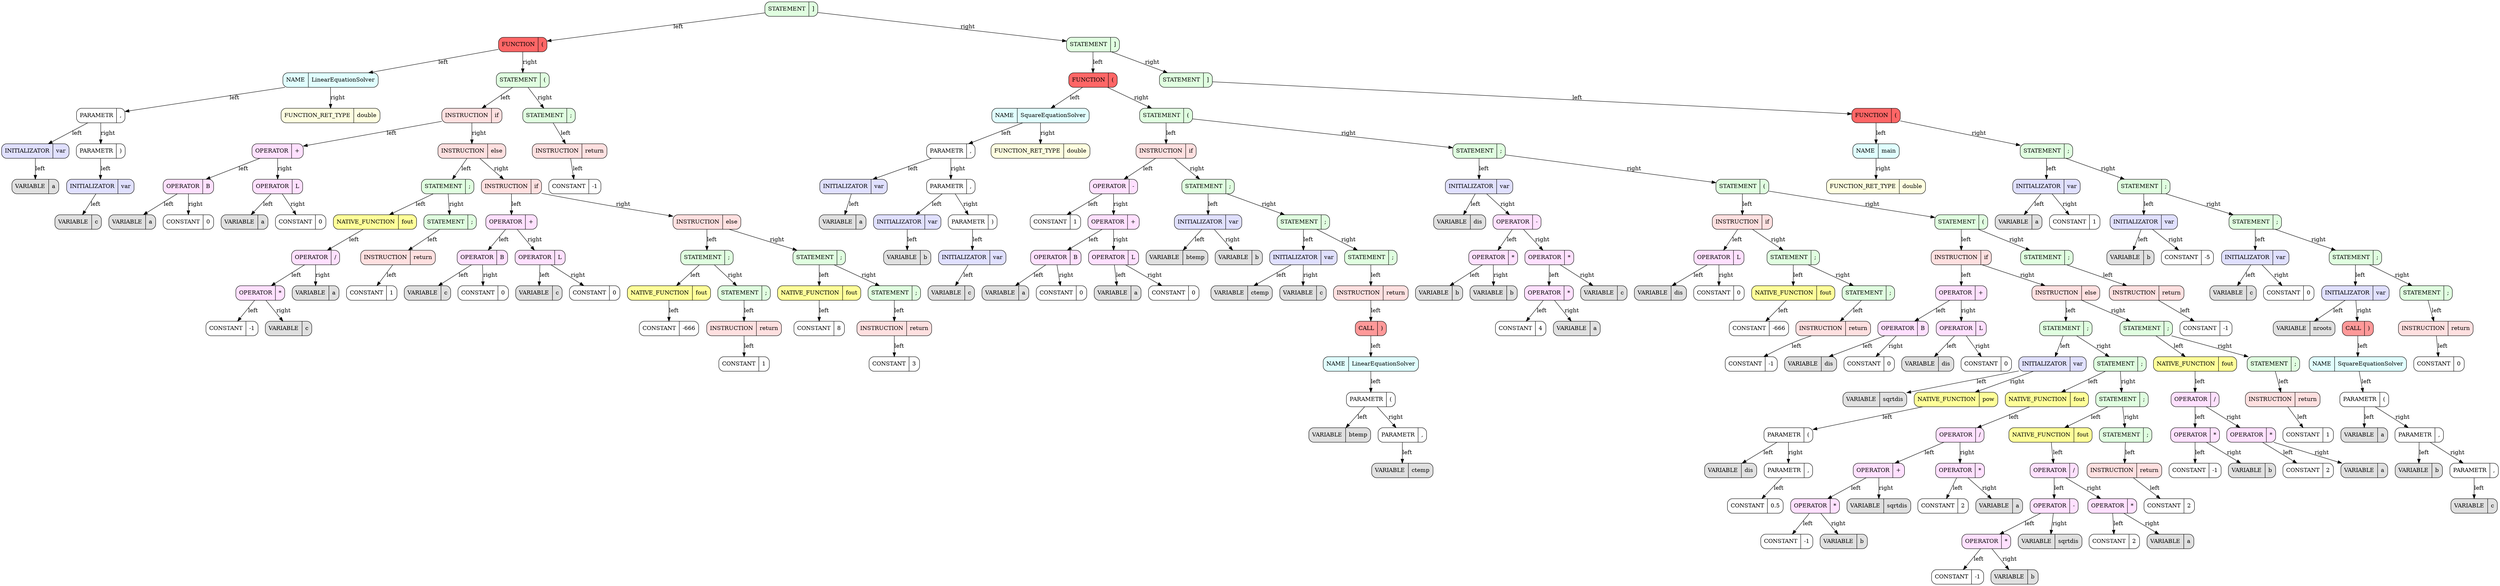 ########################################################### SetDot
digraph 
{
rankdir = TB # RANKDIR
		node_0x628000001558 [style = filled, fillcolor = "#E0FFE0", shape = Mrecord label =  "STATEMENT | {]}"]
		node_0x6280000006e8 [style = filled, fillcolor = "#FF6666", shape = Mrecord label =  "FUNCTION | {(}"]
		node_0x6280000006b0 [style = filled, fillcolor = "#E0FFFF", shape = Mrecord label =  "NAME | {LinearEquationSolver}"]
		node_0x628000000790 [style = filled, fillcolor = "#FFFFFF", shape = Mrecord label =  "PARAMETR | {,}"]
		node_0x628000000720 [style = filled, fillcolor = "#E0E0FF", shape = Mrecord label =  "INITIALIZATOR | {var}"]
		node_0x628000000758 [style = filled, fillcolor = "#E0E0E0", shape = Mrecord label =  "VARIABLE | {a}"]
		node_0x628000000720 -> node_0x628000000758 [label = "left"]
		node_0x628000000790 -> node_0x628000000720 [label = "left"]
		node_0x628000000838 [style = filled, fillcolor = "#FFFFFF", shape = Mrecord label =  "PARAMETR | {)}"]
		node_0x6280000007c8 [style = filled, fillcolor = "#E0E0FF", shape = Mrecord label =  "INITIALIZATOR | {var}"]
		node_0x628000000800 [style = filled, fillcolor = "#E0E0E0", shape = Mrecord label =  "VARIABLE | {c}"]
		node_0x6280000007c8 -> node_0x628000000800 [label = "left"]
		node_0x628000000838 -> node_0x6280000007c8 [label = "left"]
		node_0x628000000790 -> node_0x628000000838 [label = "right"]
		node_0x6280000006b0 -> node_0x628000000790 [label = "left"]
		node_0x628000000678 [style = filled, fillcolor = "#FFFFE0", shape = Mrecord label =  "FUNCTION_RET_TYPE | {double}"]
		node_0x6280000006b0 -> node_0x628000000678 [label = "right"]
		node_0x6280000006e8 -> node_0x6280000006b0 [label = "left"]
		node_0x6280000008e0 [style = filled, fillcolor = "#E0FFE0", shape = Mrecord label =  "STATEMENT | {(}"]
		node_0x6280000008a8 [style = filled, fillcolor = "#FFE0E0", shape = Mrecord label =  "INSTRUCTION | {if}"]
		node_0x6280000009c0 [style = filled, fillcolor = "#FFE0FF", shape = Mrecord label =  "OPERATOR | {+}"]
		node_0x628000000950 [style = filled, fillcolor = "#FFE0FF", shape = Mrecord label =  "OPERATOR | {B}"]
		node_0x628000000918 [style = filled, fillcolor = "#E0E0E0", shape = Mrecord label =  "VARIABLE | {a}"]
		node_0x628000000950 -> node_0x628000000918 [label = "left"]
		node_0x628000000988 [style = filled, fillcolor = "#FFFFFF", shape = Mrecord label =  "CONSTANT | {0}"]
		node_0x628000000950 -> node_0x628000000988 [label = "right"]
		node_0x6280000009c0 -> node_0x628000000950 [label = "left"]
		node_0x628000000a30 [style = filled, fillcolor = "#FFE0FF", shape = Mrecord label =  "OPERATOR | {L}"]
		node_0x6280000009f8 [style = filled, fillcolor = "#E0E0E0", shape = Mrecord label =  "VARIABLE | {a}"]
		node_0x628000000a30 -> node_0x6280000009f8 [label = "left"]
		node_0x628000000a68 [style = filled, fillcolor = "#FFFFFF", shape = Mrecord label =  "CONSTANT | {0}"]
		node_0x628000000a30 -> node_0x628000000a68 [label = "right"]
		node_0x6280000009c0 -> node_0x628000000a30 [label = "right"]
		node_0x6280000008a8 -> node_0x6280000009c0 [label = "left"]
		node_0x628000000e20 [style = filled, fillcolor = "#FFE0E0", shape = Mrecord label =  "INSTRUCTION | {else}"]
		node_0x628000000d08 [style = filled, fillcolor = "#E0FFE0", shape = Mrecord label =  "STATEMENT | {;}"]
		node_0x628000000b10 [style = filled, fillcolor = "#FFFF99", shape = Mrecord label =  "NATIVE_FUNCTION | {fout}"]
		node_0x628000000c98 [style = filled, fillcolor = "#FFE0FF", shape = Mrecord label =  "OPERATOR | {/}"]
		node_0x628000000bf0 [style = filled, fillcolor = "#FFE0FF", shape = Mrecord label =  "OPERATOR | {*}"]
		node_0x628000000bb8 [style = filled, fillcolor = "#FFFFFF", shape = Mrecord label =  "CONSTANT | {-1}"]
		node_0x628000000bf0 -> node_0x628000000bb8 [label = "left"]
		node_0x628000000c28 [style = filled, fillcolor = "#E0E0E0", shape = Mrecord label =  "VARIABLE | {c}"]
		node_0x628000000bf0 -> node_0x628000000c28 [label = "right"]
		node_0x628000000c98 -> node_0x628000000bf0 [label = "left"]
		node_0x628000000cd0 [style = filled, fillcolor = "#E0E0E0", shape = Mrecord label =  "VARIABLE | {a}"]
		node_0x628000000c98 -> node_0x628000000cd0 [label = "right"]
		node_0x628000000b10 -> node_0x628000000c98 [label = "left"]
		node_0x628000000d08 -> node_0x628000000b10 [label = "left"]
		node_0x628000000db0 [style = filled, fillcolor = "#E0FFE0", shape = Mrecord label =  "STATEMENT | {;}"]
		node_0x628000000d40 [style = filled, fillcolor = "#FFE0E0", shape = Mrecord label =  "INSTRUCTION | {return}"]
		node_0x628000000d78 [style = filled, fillcolor = "#FFFFFF", shape = Mrecord label =  "CONSTANT | {1}"]
		node_0x628000000d40 -> node_0x628000000d78 [label = "left"]
		node_0x628000000db0 -> node_0x628000000d40 [label = "left"]
		node_0x628000000d08 -> node_0x628000000db0 [label = "right"]
		node_0x628000000e20 -> node_0x628000000d08 [label = "left"]
		node_0x628000000e58 [style = filled, fillcolor = "#FFE0E0", shape = Mrecord label =  "INSTRUCTION | {if}"]
		node_0x628000000f70 [style = filled, fillcolor = "#FFE0FF", shape = Mrecord label =  "OPERATOR | {+}"]
		node_0x628000000f00 [style = filled, fillcolor = "#FFE0FF", shape = Mrecord label =  "OPERATOR | {B}"]
		node_0x628000000ec8 [style = filled, fillcolor = "#E0E0E0", shape = Mrecord label =  "VARIABLE | {c}"]
		node_0x628000000f00 -> node_0x628000000ec8 [label = "left"]
		node_0x628000000f38 [style = filled, fillcolor = "#FFFFFF", shape = Mrecord label =  "CONSTANT | {0}"]
		node_0x628000000f00 -> node_0x628000000f38 [label = "right"]
		node_0x628000000f70 -> node_0x628000000f00 [label = "left"]
		node_0x628000000fe0 [style = filled, fillcolor = "#FFE0FF", shape = Mrecord label =  "OPERATOR | {L}"]
		node_0x628000000fa8 [style = filled, fillcolor = "#E0E0E0", shape = Mrecord label =  "VARIABLE | {c}"]
		node_0x628000000fe0 -> node_0x628000000fa8 [label = "left"]
		node_0x628000001018 [style = filled, fillcolor = "#FFFFFF", shape = Mrecord label =  "CONSTANT | {0}"]
		node_0x628000000fe0 -> node_0x628000001018 [label = "right"]
		node_0x628000000f70 -> node_0x628000000fe0 [label = "right"]
		node_0x628000000e58 -> node_0x628000000f70 [label = "left"]
		node_0x628000001280 [style = filled, fillcolor = "#FFE0E0", shape = Mrecord label =  "INSTRUCTION | {else}"]
		node_0x628000001168 [style = filled, fillcolor = "#E0FFE0", shape = Mrecord label =  "STATEMENT | {;}"]
		node_0x6280000010c0 [style = filled, fillcolor = "#FFFF99", shape = Mrecord label =  "NATIVE_FUNCTION | {fout}"]
		node_0x628000001130 [style = filled, fillcolor = "#FFFFFF", shape = Mrecord label =  "CONSTANT | {-666}"]
		node_0x6280000010c0 -> node_0x628000001130 [label = "left"]
		node_0x628000001168 -> node_0x6280000010c0 [label = "left"]
		node_0x628000001210 [style = filled, fillcolor = "#E0FFE0", shape = Mrecord label =  "STATEMENT | {;}"]
		node_0x6280000011a0 [style = filled, fillcolor = "#FFE0E0", shape = Mrecord label =  "INSTRUCTION | {return}"]
		node_0x6280000011d8 [style = filled, fillcolor = "#FFFFFF", shape = Mrecord label =  "CONSTANT | {1}"]
		node_0x6280000011a0 -> node_0x6280000011d8 [label = "left"]
		node_0x628000001210 -> node_0x6280000011a0 [label = "left"]
		node_0x628000001168 -> node_0x628000001210 [label = "right"]
		node_0x628000001280 -> node_0x628000001168 [label = "left"]
		node_0x628000001398 [style = filled, fillcolor = "#E0FFE0", shape = Mrecord label =  "STATEMENT | {;}"]
		node_0x6280000012f0 [style = filled, fillcolor = "#FFFF99", shape = Mrecord label =  "NATIVE_FUNCTION | {fout}"]
		node_0x628000001360 [style = filled, fillcolor = "#FFFFFF", shape = Mrecord label =  "CONSTANT | {8}"]
		node_0x6280000012f0 -> node_0x628000001360 [label = "left"]
		node_0x628000001398 -> node_0x6280000012f0 [label = "left"]
		node_0x628000001440 [style = filled, fillcolor = "#E0FFE0", shape = Mrecord label =  "STATEMENT | {;}"]
		node_0x6280000013d0 [style = filled, fillcolor = "#FFE0E0", shape = Mrecord label =  "INSTRUCTION | {return}"]
		node_0x628000001408 [style = filled, fillcolor = "#FFFFFF", shape = Mrecord label =  "CONSTANT | {3}"]
		node_0x6280000013d0 -> node_0x628000001408 [label = "left"]
		node_0x628000001440 -> node_0x6280000013d0 [label = "left"]
		node_0x628000001398 -> node_0x628000001440 [label = "right"]
		node_0x628000001280 -> node_0x628000001398 [label = "right"]
		node_0x628000000e58 -> node_0x628000001280 [label = "right"]
		node_0x628000000e20 -> node_0x628000000e58 [label = "right"]
		node_0x6280000008a8 -> node_0x628000000e20 [label = "right"]
		node_0x6280000008e0 -> node_0x6280000008a8 [label = "left"]
		node_0x628000001520 [style = filled, fillcolor = "#E0FFE0", shape = Mrecord label =  "STATEMENT | {;}"]
		node_0x6280000014b0 [style = filled, fillcolor = "#FFE0E0", shape = Mrecord label =  "INSTRUCTION | {return}"]
		node_0x6280000014e8 [style = filled, fillcolor = "#FFFFFF", shape = Mrecord label =  "CONSTANT | {-1}"]
		node_0x6280000014b0 -> node_0x6280000014e8 [label = "left"]
		node_0x628000001520 -> node_0x6280000014b0 [label = "left"]
		node_0x6280000008e0 -> node_0x628000001520 [label = "right"]
		node_0x6280000006e8 -> node_0x6280000008e0 [label = "right"]
		node_0x628000001558 -> node_0x6280000006e8 [label = "left"]
		node_0x628000003778 [style = filled, fillcolor = "#E0FFE0", shape = Mrecord label =  "STATEMENT | {]}"]
		node_0x628000001600 [style = filled, fillcolor = "#FF6666", shape = Mrecord label =  "FUNCTION | {(}"]
		node_0x6280000015c8 [style = filled, fillcolor = "#E0FFFF", shape = Mrecord label =  "NAME | {SquareEquationSolver}"]
		node_0x6280000016a8 [style = filled, fillcolor = "#FFFFFF", shape = Mrecord label =  "PARAMETR | {,}"]
		node_0x628000001638 [style = filled, fillcolor = "#E0E0FF", shape = Mrecord label =  "INITIALIZATOR | {var}"]
		node_0x628000001670 [style = filled, fillcolor = "#E0E0E0", shape = Mrecord label =  "VARIABLE | {a}"]
		node_0x628000001638 -> node_0x628000001670 [label = "left"]
		node_0x6280000016a8 -> node_0x628000001638 [label = "left"]
		node_0x628000001750 [style = filled, fillcolor = "#FFFFFF", shape = Mrecord label =  "PARAMETR | {,}"]
		node_0x6280000016e0 [style = filled, fillcolor = "#E0E0FF", shape = Mrecord label =  "INITIALIZATOR | {var}"]
		node_0x628000001718 [style = filled, fillcolor = "#E0E0E0", shape = Mrecord label =  "VARIABLE | {b}"]
		node_0x6280000016e0 -> node_0x628000001718 [label = "left"]
		node_0x628000001750 -> node_0x6280000016e0 [label = "left"]
		node_0x6280000017f8 [style = filled, fillcolor = "#FFFFFF", shape = Mrecord label =  "PARAMETR | {)}"]
		node_0x628000001788 [style = filled, fillcolor = "#E0E0FF", shape = Mrecord label =  "INITIALIZATOR | {var}"]
		node_0x6280000017c0 [style = filled, fillcolor = "#E0E0E0", shape = Mrecord label =  "VARIABLE | {c}"]
		node_0x628000001788 -> node_0x6280000017c0 [label = "left"]
		node_0x6280000017f8 -> node_0x628000001788 [label = "left"]
		node_0x628000001750 -> node_0x6280000017f8 [label = "right"]
		node_0x6280000016a8 -> node_0x628000001750 [label = "right"]
		node_0x6280000015c8 -> node_0x6280000016a8 [label = "left"]
		node_0x628000001590 [style = filled, fillcolor = "#FFFFE0", shape = Mrecord label =  "FUNCTION_RET_TYPE | {double}"]
		node_0x6280000015c8 -> node_0x628000001590 [label = "right"]
		node_0x628000001600 -> node_0x6280000015c8 [label = "left"]
		node_0x6280000018a0 [style = filled, fillcolor = "#E0FFE0", shape = Mrecord label =  "STATEMENT | {(}"]
		node_0x628000001868 [style = filled, fillcolor = "#FFE0E0", shape = Mrecord label =  "INSTRUCTION | {if}"]
		node_0x628000001910 [style = filled, fillcolor = "#FFE0FF", shape = Mrecord label =  "OPERATOR | {-}"]
		node_0x6280000018d8 [style = filled, fillcolor = "#FFFFFF", shape = Mrecord label =  "CONSTANT | {1}"]
		node_0x628000001910 -> node_0x6280000018d8 [label = "left"]
		node_0x628000001a28 [style = filled, fillcolor = "#FFE0FF", shape = Mrecord label =  "OPERATOR | {+}"]
		node_0x6280000019b8 [style = filled, fillcolor = "#FFE0FF", shape = Mrecord label =  "OPERATOR | {B}"]
		node_0x628000001980 [style = filled, fillcolor = "#E0E0E0", shape = Mrecord label =  "VARIABLE | {a}"]
		node_0x6280000019b8 -> node_0x628000001980 [label = "left"]
		node_0x6280000019f0 [style = filled, fillcolor = "#FFFFFF", shape = Mrecord label =  "CONSTANT | {0}"]
		node_0x6280000019b8 -> node_0x6280000019f0 [label = "right"]
		node_0x628000001a28 -> node_0x6280000019b8 [label = "left"]
		node_0x628000001a98 [style = filled, fillcolor = "#FFE0FF", shape = Mrecord label =  "OPERATOR | {L}"]
		node_0x628000001a60 [style = filled, fillcolor = "#E0E0E0", shape = Mrecord label =  "VARIABLE | {a}"]
		node_0x628000001a98 -> node_0x628000001a60 [label = "left"]
		node_0x628000001ad0 [style = filled, fillcolor = "#FFFFFF", shape = Mrecord label =  "CONSTANT | {0}"]
		node_0x628000001a98 -> node_0x628000001ad0 [label = "right"]
		node_0x628000001a28 -> node_0x628000001a98 [label = "right"]
		node_0x628000001910 -> node_0x628000001a28 [label = "right"]
		node_0x628000001868 -> node_0x628000001910 [label = "left"]
		node_0x628000001c90 [style = filled, fillcolor = "#E0FFE0", shape = Mrecord label =  "STATEMENT | {;}"]
		node_0x628000001bb0 [style = filled, fillcolor = "#E0E0FF", shape = Mrecord label =  "INITIALIZATOR | {var}"]
		node_0x628000001be8 [style = filled, fillcolor = "#E0E0E0", shape = Mrecord label =  "VARIABLE | {btemp}"]
		node_0x628000001bb0 -> node_0x628000001be8 [label = "left"]
		node_0x628000001c58 [style = filled, fillcolor = "#E0E0E0", shape = Mrecord label =  "VARIABLE | {b}"]
		node_0x628000001bb0 -> node_0x628000001c58 [label = "right"]
		node_0x628000001c90 -> node_0x628000001bb0 [label = "left"]
		node_0x628000001da8 [style = filled, fillcolor = "#E0FFE0", shape = Mrecord label =  "STATEMENT | {;}"]
		node_0x628000001cc8 [style = filled, fillcolor = "#E0E0FF", shape = Mrecord label =  "INITIALIZATOR | {var}"]
		node_0x628000001d00 [style = filled, fillcolor = "#E0E0E0", shape = Mrecord label =  "VARIABLE | {ctemp}"]
		node_0x628000001cc8 -> node_0x628000001d00 [label = "left"]
		node_0x628000001d70 [style = filled, fillcolor = "#E0E0E0", shape = Mrecord label =  "VARIABLE | {c}"]
		node_0x628000001cc8 -> node_0x628000001d70 [label = "right"]
		node_0x628000001da8 -> node_0x628000001cc8 [label = "left"]
		node_0x628000001f68 [style = filled, fillcolor = "#E0FFE0", shape = Mrecord label =  "STATEMENT | {;}"]
		node_0x628000001de0 [style = filled, fillcolor = "#FFE0E0", shape = Mrecord label =  "INSTRUCTION | {return}"]
		node_0x628000001f30 [style = filled, fillcolor = "#FF9999", shape = Mrecord label =  "CALL | {)}"]
		node_0x628000001e18 [style = filled, fillcolor = "#E0FFFF", shape = Mrecord label =  "NAME | {LinearEquationSolver}"]
		node_0x628000001e50 [style = filled, fillcolor = "#FFFFFF", shape = Mrecord label =  "PARAMETR | {(}"]
		node_0x628000001e88 [style = filled, fillcolor = "#E0E0E0", shape = Mrecord label =  "VARIABLE | {btemp}"]
		node_0x628000001e50 -> node_0x628000001e88 [label = "left"]
		node_0x628000001ec0 [style = filled, fillcolor = "#FFFFFF", shape = Mrecord label =  "PARAMETR | {,}"]
		node_0x628000001ef8 [style = filled, fillcolor = "#E0E0E0", shape = Mrecord label =  "VARIABLE | {ctemp}"]
		node_0x628000001ec0 -> node_0x628000001ef8 [label = "left"]
		node_0x628000001e50 -> node_0x628000001ec0 [label = "right"]
		node_0x628000001e18 -> node_0x628000001e50 [label = "left"]
		node_0x628000001f30 -> node_0x628000001e18 [label = "left"]
		node_0x628000001de0 -> node_0x628000001f30 [label = "left"]
		node_0x628000001f68 -> node_0x628000001de0 [label = "left"]
		node_0x628000001da8 -> node_0x628000001f68 [label = "right"]
		node_0x628000001c90 -> node_0x628000001da8 [label = "right"]
		node_0x628000001868 -> node_0x628000001c90 [label = "right"]
		node_0x6280000018a0 -> node_0x628000001868 [label = "left"]
		node_0x628000002278 [style = filled, fillcolor = "#E0FFE0", shape = Mrecord label =  "STATEMENT | {;}"]
		node_0x628000001fd8 [style = filled, fillcolor = "#E0E0FF", shape = Mrecord label =  "INITIALIZATOR | {var}"]
		node_0x628000002010 [style = filled, fillcolor = "#E0E0E0", shape = Mrecord label =  "VARIABLE | {dis}"]
		node_0x628000001fd8 -> node_0x628000002010 [label = "left"]
		node_0x628000002128 [style = filled, fillcolor = "#FFE0FF", shape = Mrecord label =  "OPERATOR | {-}"]
		node_0x6280000020b8 [style = filled, fillcolor = "#FFE0FF", shape = Mrecord label =  "OPERATOR | {*}"]
		node_0x628000002080 [style = filled, fillcolor = "#E0E0E0", shape = Mrecord label =  "VARIABLE | {b}"]
		node_0x6280000020b8 -> node_0x628000002080 [label = "left"]
		node_0x6280000020f0 [style = filled, fillcolor = "#E0E0E0", shape = Mrecord label =  "VARIABLE | {b}"]
		node_0x6280000020b8 -> node_0x6280000020f0 [label = "right"]
		node_0x628000002128 -> node_0x6280000020b8 [label = "left"]
		node_0x628000002208 [style = filled, fillcolor = "#FFE0FF", shape = Mrecord label =  "OPERATOR | {*}"]
		node_0x628000002198 [style = filled, fillcolor = "#FFE0FF", shape = Mrecord label =  "OPERATOR | {*}"]
		node_0x628000002160 [style = filled, fillcolor = "#FFFFFF", shape = Mrecord label =  "CONSTANT | {4}"]
		node_0x628000002198 -> node_0x628000002160 [label = "left"]
		node_0x6280000021d0 [style = filled, fillcolor = "#E0E0E0", shape = Mrecord label =  "VARIABLE | {a}"]
		node_0x628000002198 -> node_0x6280000021d0 [label = "right"]
		node_0x628000002208 -> node_0x628000002198 [label = "left"]
		node_0x628000002240 [style = filled, fillcolor = "#E0E0E0", shape = Mrecord label =  "VARIABLE | {c}"]
		node_0x628000002208 -> node_0x628000002240 [label = "right"]
		node_0x628000002128 -> node_0x628000002208 [label = "right"]
		node_0x628000001fd8 -> node_0x628000002128 [label = "right"]
		node_0x628000002278 -> node_0x628000001fd8 [label = "left"]
		node_0x6280000022e8 [style = filled, fillcolor = "#E0FFE0", shape = Mrecord label =  "STATEMENT | {(}"]
		node_0x6280000022b0 [style = filled, fillcolor = "#FFE0E0", shape = Mrecord label =  "INSTRUCTION | {if}"]
		node_0x628000002358 [style = filled, fillcolor = "#FFE0FF", shape = Mrecord label =  "OPERATOR | {L}"]
		node_0x628000002320 [style = filled, fillcolor = "#E0E0E0", shape = Mrecord label =  "VARIABLE | {dis}"]
		node_0x628000002358 -> node_0x628000002320 [label = "left"]
		node_0x628000002390 [style = filled, fillcolor = "#FFFFFF", shape = Mrecord label =  "CONSTANT | {0}"]
		node_0x628000002358 -> node_0x628000002390 [label = "right"]
		node_0x6280000022b0 -> node_0x628000002358 [label = "left"]
		node_0x6280000024e0 [style = filled, fillcolor = "#E0FFE0", shape = Mrecord label =  "STATEMENT | {;}"]
		node_0x628000002438 [style = filled, fillcolor = "#FFFF99", shape = Mrecord label =  "NATIVE_FUNCTION | {fout}"]
		node_0x6280000024a8 [style = filled, fillcolor = "#FFFFFF", shape = Mrecord label =  "CONSTANT | {-666}"]
		node_0x628000002438 -> node_0x6280000024a8 [label = "left"]
		node_0x6280000024e0 -> node_0x628000002438 [label = "left"]
		node_0x628000002588 [style = filled, fillcolor = "#E0FFE0", shape = Mrecord label =  "STATEMENT | {;}"]
		node_0x628000002518 [style = filled, fillcolor = "#FFE0E0", shape = Mrecord label =  "INSTRUCTION | {return}"]
		node_0x628000002550 [style = filled, fillcolor = "#FFFFFF", shape = Mrecord label =  "CONSTANT | {-1}"]
		node_0x628000002518 -> node_0x628000002550 [label = "left"]
		node_0x628000002588 -> node_0x628000002518 [label = "left"]
		node_0x6280000024e0 -> node_0x628000002588 [label = "right"]
		node_0x6280000022b0 -> node_0x6280000024e0 [label = "right"]
		node_0x6280000022e8 -> node_0x6280000022b0 [label = "left"]
		node_0x628000002630 [style = filled, fillcolor = "#E0FFE0", shape = Mrecord label =  "STATEMENT | {(}"]
		node_0x6280000025f8 [style = filled, fillcolor = "#FFE0E0", shape = Mrecord label =  "INSTRUCTION | {if}"]
		node_0x628000002710 [style = filled, fillcolor = "#FFE0FF", shape = Mrecord label =  "OPERATOR | {+}"]
		node_0x6280000026a0 [style = filled, fillcolor = "#FFE0FF", shape = Mrecord label =  "OPERATOR | {B}"]
		node_0x628000002668 [style = filled, fillcolor = "#E0E0E0", shape = Mrecord label =  "VARIABLE | {dis}"]
		node_0x6280000026a0 -> node_0x628000002668 [label = "left"]
		node_0x6280000026d8 [style = filled, fillcolor = "#FFFFFF", shape = Mrecord label =  "CONSTANT | {0}"]
		node_0x6280000026a0 -> node_0x6280000026d8 [label = "right"]
		node_0x628000002710 -> node_0x6280000026a0 [label = "left"]
		node_0x628000002780 [style = filled, fillcolor = "#FFE0FF", shape = Mrecord label =  "OPERATOR | {L}"]
		node_0x628000002748 [style = filled, fillcolor = "#E0E0E0", shape = Mrecord label =  "VARIABLE | {dis}"]
		node_0x628000002780 -> node_0x628000002748 [label = "left"]
		node_0x6280000027b8 [style = filled, fillcolor = "#FFFFFF", shape = Mrecord label =  "CONSTANT | {0}"]
		node_0x628000002780 -> node_0x6280000027b8 [label = "right"]
		node_0x628000002710 -> node_0x628000002780 [label = "right"]
		node_0x6280000025f8 -> node_0x628000002710 [label = "left"]
		node_0x628000003270 [style = filled, fillcolor = "#FFE0E0", shape = Mrecord label =  "INSTRUCTION | {else}"]
		node_0x628000002a58 [style = filled, fillcolor = "#E0FFE0", shape = Mrecord label =  "STATEMENT | {;}"]
		node_0x628000002860 [style = filled, fillcolor = "#E0E0FF", shape = Mrecord label =  "INITIALIZATOR | {var}"]
		node_0x628000002898 [style = filled, fillcolor = "#E0E0E0", shape = Mrecord label =  "VARIABLE | {sqrtdis}"]
		node_0x628000002860 -> node_0x628000002898 [label = "left"]
		node_0x628000002908 [style = filled, fillcolor = "#FFFF99", shape = Mrecord label =  "NATIVE_FUNCTION | {pow}"]
		node_0x628000002940 [style = filled, fillcolor = "#FFFFFF", shape = Mrecord label =  "PARAMETR | {(}"]
		node_0x628000002978 [style = filled, fillcolor = "#E0E0E0", shape = Mrecord label =  "VARIABLE | {dis}"]
		node_0x628000002940 -> node_0x628000002978 [label = "left"]
		node_0x6280000029b0 [style = filled, fillcolor = "#FFFFFF", shape = Mrecord label =  "PARAMETR | {,}"]
		node_0x6280000029e8 [style = filled, fillcolor = "#FFFFFF", shape = Mrecord label =  "CONSTANT | {0.5}"]
		node_0x6280000029b0 -> node_0x6280000029e8 [label = "left"]
		node_0x628000002940 -> node_0x6280000029b0 [label = "right"]
		node_0x628000002908 -> node_0x628000002940 [label = "left"]
		node_0x628000002860 -> node_0x628000002908 [label = "right"]
		node_0x628000002a58 -> node_0x628000002860 [label = "left"]
		node_0x628000002dd8 [style = filled, fillcolor = "#E0FFE0", shape = Mrecord label =  "STATEMENT | {;}"]
		node_0x628000002a90 [style = filled, fillcolor = "#FFFF99", shape = Mrecord label =  "NATIVE_FUNCTION | {fout}"]
		node_0x628000002c88 [style = filled, fillcolor = "#FFE0FF", shape = Mrecord label =  "OPERATOR | {/}"]
		node_0x628000002be0 [style = filled, fillcolor = "#FFE0FF", shape = Mrecord label =  "OPERATOR | {+}"]
		node_0x628000002b70 [style = filled, fillcolor = "#FFE0FF", shape = Mrecord label =  "OPERATOR | {*}"]
		node_0x628000002b38 [style = filled, fillcolor = "#FFFFFF", shape = Mrecord label =  "CONSTANT | {-1}"]
		node_0x628000002b70 -> node_0x628000002b38 [label = "left"]
		node_0x628000002ba8 [style = filled, fillcolor = "#E0E0E0", shape = Mrecord label =  "VARIABLE | {b}"]
		node_0x628000002b70 -> node_0x628000002ba8 [label = "right"]
		node_0x628000002be0 -> node_0x628000002b70 [label = "left"]
		node_0x628000002c18 [style = filled, fillcolor = "#E0E0E0", shape = Mrecord label =  "VARIABLE | {sqrtdis}"]
		node_0x628000002be0 -> node_0x628000002c18 [label = "right"]
		node_0x628000002c88 -> node_0x628000002be0 [label = "left"]
		node_0x628000002d30 [style = filled, fillcolor = "#FFE0FF", shape = Mrecord label =  "OPERATOR | {*}"]
		node_0x628000002cf8 [style = filled, fillcolor = "#FFFFFF", shape = Mrecord label =  "CONSTANT | {2}"]
		node_0x628000002d30 -> node_0x628000002cf8 [label = "left"]
		node_0x628000002d68 [style = filled, fillcolor = "#E0E0E0", shape = Mrecord label =  "VARIABLE | {a}"]
		node_0x628000002d30 -> node_0x628000002d68 [label = "right"]
		node_0x628000002c88 -> node_0x628000002d30 [label = "right"]
		node_0x628000002a90 -> node_0x628000002c88 [label = "left"]
		node_0x628000002dd8 -> node_0x628000002a90 [label = "left"]
		node_0x628000003158 [style = filled, fillcolor = "#E0FFE0", shape = Mrecord label =  "STATEMENT | {;}"]
		node_0x628000002e10 [style = filled, fillcolor = "#FFFF99", shape = Mrecord label =  "NATIVE_FUNCTION | {fout}"]
		node_0x628000003008 [style = filled, fillcolor = "#FFE0FF", shape = Mrecord label =  "OPERATOR | {/}"]
		node_0x628000002f60 [style = filled, fillcolor = "#FFE0FF", shape = Mrecord label =  "OPERATOR | {-}"]
		node_0x628000002ef0 [style = filled, fillcolor = "#FFE0FF", shape = Mrecord label =  "OPERATOR | {*}"]
		node_0x628000002eb8 [style = filled, fillcolor = "#FFFFFF", shape = Mrecord label =  "CONSTANT | {-1}"]
		node_0x628000002ef0 -> node_0x628000002eb8 [label = "left"]
		node_0x628000002f28 [style = filled, fillcolor = "#E0E0E0", shape = Mrecord label =  "VARIABLE | {b}"]
		node_0x628000002ef0 -> node_0x628000002f28 [label = "right"]
		node_0x628000002f60 -> node_0x628000002ef0 [label = "left"]
		node_0x628000002f98 [style = filled, fillcolor = "#E0E0E0", shape = Mrecord label =  "VARIABLE | {sqrtdis}"]
		node_0x628000002f60 -> node_0x628000002f98 [label = "right"]
		node_0x628000003008 -> node_0x628000002f60 [label = "left"]
		node_0x6280000030b0 [style = filled, fillcolor = "#FFE0FF", shape = Mrecord label =  "OPERATOR | {*}"]
		node_0x628000003078 [style = filled, fillcolor = "#FFFFFF", shape = Mrecord label =  "CONSTANT | {2}"]
		node_0x6280000030b0 -> node_0x628000003078 [label = "left"]
		node_0x6280000030e8 [style = filled, fillcolor = "#E0E0E0", shape = Mrecord label =  "VARIABLE | {a}"]
		node_0x6280000030b0 -> node_0x6280000030e8 [label = "right"]
		node_0x628000003008 -> node_0x6280000030b0 [label = "right"]
		node_0x628000002e10 -> node_0x628000003008 [label = "left"]
		node_0x628000003158 -> node_0x628000002e10 [label = "left"]
		node_0x628000003200 [style = filled, fillcolor = "#E0FFE0", shape = Mrecord label =  "STATEMENT | {;}"]
		node_0x628000003190 [style = filled, fillcolor = "#FFE0E0", shape = Mrecord label =  "INSTRUCTION | {return}"]
		node_0x6280000031c8 [style = filled, fillcolor = "#FFFFFF", shape = Mrecord label =  "CONSTANT | {2}"]
		node_0x628000003190 -> node_0x6280000031c8 [label = "left"]
		node_0x628000003200 -> node_0x628000003190 [label = "left"]
		node_0x628000003158 -> node_0x628000003200 [label = "right"]
		node_0x628000002dd8 -> node_0x628000003158 [label = "right"]
		node_0x628000002a58 -> node_0x628000002dd8 [label = "right"]
		node_0x628000003270 -> node_0x628000002a58 [label = "left"]
		node_0x6280000035b8 [style = filled, fillcolor = "#E0FFE0", shape = Mrecord label =  "STATEMENT | {;}"]
		node_0x6280000032e0 [style = filled, fillcolor = "#FFFF99", shape = Mrecord label =  "NATIVE_FUNCTION | {fout}"]
		node_0x628000003468 [style = filled, fillcolor = "#FFE0FF", shape = Mrecord label =  "OPERATOR | {/}"]
		node_0x6280000033c0 [style = filled, fillcolor = "#FFE0FF", shape = Mrecord label =  "OPERATOR | {*}"]
		node_0x628000003388 [style = filled, fillcolor = "#FFFFFF", shape = Mrecord label =  "CONSTANT | {-1}"]
		node_0x6280000033c0 -> node_0x628000003388 [label = "left"]
		node_0x6280000033f8 [style = filled, fillcolor = "#E0E0E0", shape = Mrecord label =  "VARIABLE | {b}"]
		node_0x6280000033c0 -> node_0x6280000033f8 [label = "right"]
		node_0x628000003468 -> node_0x6280000033c0 [label = "left"]
		node_0x628000003510 [style = filled, fillcolor = "#FFE0FF", shape = Mrecord label =  "OPERATOR | {*}"]
		node_0x6280000034d8 [style = filled, fillcolor = "#FFFFFF", shape = Mrecord label =  "CONSTANT | {2}"]
		node_0x628000003510 -> node_0x6280000034d8 [label = "left"]
		node_0x628000003548 [style = filled, fillcolor = "#E0E0E0", shape = Mrecord label =  "VARIABLE | {a}"]
		node_0x628000003510 -> node_0x628000003548 [label = "right"]
		node_0x628000003468 -> node_0x628000003510 [label = "right"]
		node_0x6280000032e0 -> node_0x628000003468 [label = "left"]
		node_0x6280000035b8 -> node_0x6280000032e0 [label = "left"]
		node_0x628000003660 [style = filled, fillcolor = "#E0FFE0", shape = Mrecord label =  "STATEMENT | {;}"]
		node_0x6280000035f0 [style = filled, fillcolor = "#FFE0E0", shape = Mrecord label =  "INSTRUCTION | {return}"]
		node_0x628000003628 [style = filled, fillcolor = "#FFFFFF", shape = Mrecord label =  "CONSTANT | {1}"]
		node_0x6280000035f0 -> node_0x628000003628 [label = "left"]
		node_0x628000003660 -> node_0x6280000035f0 [label = "left"]
		node_0x6280000035b8 -> node_0x628000003660 [label = "right"]
		node_0x628000003270 -> node_0x6280000035b8 [label = "right"]
		node_0x6280000025f8 -> node_0x628000003270 [label = "right"]
		node_0x628000002630 -> node_0x6280000025f8 [label = "left"]
		node_0x628000003740 [style = filled, fillcolor = "#E0FFE0", shape = Mrecord label =  "STATEMENT | {;}"]
		node_0x6280000036d0 [style = filled, fillcolor = "#FFE0E0", shape = Mrecord label =  "INSTRUCTION | {return}"]
		node_0x628000003708 [style = filled, fillcolor = "#FFFFFF", shape = Mrecord label =  "CONSTANT | {-1}"]
		node_0x6280000036d0 -> node_0x628000003708 [label = "left"]
		node_0x628000003740 -> node_0x6280000036d0 [label = "left"]
		node_0x628000002630 -> node_0x628000003740 [label = "right"]
		node_0x6280000022e8 -> node_0x628000002630 [label = "right"]
		node_0x628000002278 -> node_0x6280000022e8 [label = "right"]
		node_0x6280000018a0 -> node_0x628000002278 [label = "right"]
		node_0x628000001600 -> node_0x6280000018a0 [label = "right"]
		node_0x628000003778 -> node_0x628000001600 [label = "left"]
		node_0x628000003f58 [style = filled, fillcolor = "#E0FFE0", shape = Mrecord label =  "STATEMENT | {]}"]
		node_0x628000003820 [style = filled, fillcolor = "#FF6666", shape = Mrecord label =  "FUNCTION | {(}"]
		node_0x6280000037e8 [style = filled, fillcolor = "#E0FFFF", shape = Mrecord label =  "NAME | {main}"]
		node_0x6280000037b0 [style = filled, fillcolor = "#FFFFE0", shape = Mrecord label =  "FUNCTION_RET_TYPE | {double}"]
		node_0x6280000037e8 -> node_0x6280000037b0 [label = "right"]
		node_0x628000003820 -> node_0x6280000037e8 [label = "left"]
		node_0x6280000039a8 [style = filled, fillcolor = "#E0FFE0", shape = Mrecord label =  "STATEMENT | {;}"]
		node_0x6280000038c8 [style = filled, fillcolor = "#E0E0FF", shape = Mrecord label =  "INITIALIZATOR | {var}"]
		node_0x628000003900 [style = filled, fillcolor = "#E0E0E0", shape = Mrecord label =  "VARIABLE | {a}"]
		node_0x6280000038c8 -> node_0x628000003900 [label = "left"]
		node_0x628000003970 [style = filled, fillcolor = "#FFFFFF", shape = Mrecord label =  "CONSTANT | {1}"]
		node_0x6280000038c8 -> node_0x628000003970 [label = "right"]
		node_0x6280000039a8 -> node_0x6280000038c8 [label = "left"]
		node_0x628000003ac0 [style = filled, fillcolor = "#E0FFE0", shape = Mrecord label =  "STATEMENT | {;}"]
		node_0x6280000039e0 [style = filled, fillcolor = "#E0E0FF", shape = Mrecord label =  "INITIALIZATOR | {var}"]
		node_0x628000003a18 [style = filled, fillcolor = "#E0E0E0", shape = Mrecord label =  "VARIABLE | {b}"]
		node_0x6280000039e0 -> node_0x628000003a18 [label = "left"]
		node_0x628000003a88 [style = filled, fillcolor = "#FFFFFF", shape = Mrecord label =  "CONSTANT | {-5}"]
		node_0x6280000039e0 -> node_0x628000003a88 [label = "right"]
		node_0x628000003ac0 -> node_0x6280000039e0 [label = "left"]
		node_0x628000003bd8 [style = filled, fillcolor = "#E0FFE0", shape = Mrecord label =  "STATEMENT | {;}"]
		node_0x628000003af8 [style = filled, fillcolor = "#E0E0FF", shape = Mrecord label =  "INITIALIZATOR | {var}"]
		node_0x628000003b30 [style = filled, fillcolor = "#E0E0E0", shape = Mrecord label =  "VARIABLE | {c}"]
		node_0x628000003af8 -> node_0x628000003b30 [label = "left"]
		node_0x628000003ba0 [style = filled, fillcolor = "#FFFFFF", shape = Mrecord label =  "CONSTANT | {0}"]
		node_0x628000003af8 -> node_0x628000003ba0 [label = "right"]
		node_0x628000003bd8 -> node_0x628000003af8 [label = "left"]
		node_0x628000003e78 [style = filled, fillcolor = "#E0FFE0", shape = Mrecord label =  "STATEMENT | {;}"]
		node_0x628000003c10 [style = filled, fillcolor = "#E0E0FF", shape = Mrecord label =  "INITIALIZATOR | {var}"]
		node_0x628000003c48 [style = filled, fillcolor = "#E0E0E0", shape = Mrecord label =  "VARIABLE | {nroots}"]
		node_0x628000003c10 -> node_0x628000003c48 [label = "left"]
		node_0x628000003e40 [style = filled, fillcolor = "#FF9999", shape = Mrecord label =  "CALL | {)}"]
		node_0x628000003cb8 [style = filled, fillcolor = "#E0FFFF", shape = Mrecord label =  "NAME | {SquareEquationSolver}"]
		node_0x628000003cf0 [style = filled, fillcolor = "#FFFFFF", shape = Mrecord label =  "PARAMETR | {(}"]
		node_0x628000003d28 [style = filled, fillcolor = "#E0E0E0", shape = Mrecord label =  "VARIABLE | {a}"]
		node_0x628000003cf0 -> node_0x628000003d28 [label = "left"]
		node_0x628000003d60 [style = filled, fillcolor = "#FFFFFF", shape = Mrecord label =  "PARAMETR | {,}"]
		node_0x628000003d98 [style = filled, fillcolor = "#E0E0E0", shape = Mrecord label =  "VARIABLE | {b}"]
		node_0x628000003d60 -> node_0x628000003d98 [label = "left"]
		node_0x628000003dd0 [style = filled, fillcolor = "#FFFFFF", shape = Mrecord label =  "PARAMETR | {,}"]
		node_0x628000003e08 [style = filled, fillcolor = "#E0E0E0", shape = Mrecord label =  "VARIABLE | {c}"]
		node_0x628000003dd0 -> node_0x628000003e08 [label = "left"]
		node_0x628000003d60 -> node_0x628000003dd0 [label = "right"]
		node_0x628000003cf0 -> node_0x628000003d60 [label = "right"]
		node_0x628000003cb8 -> node_0x628000003cf0 [label = "left"]
		node_0x628000003e40 -> node_0x628000003cb8 [label = "left"]
		node_0x628000003c10 -> node_0x628000003e40 [label = "right"]
		node_0x628000003e78 -> node_0x628000003c10 [label = "left"]
		node_0x628000003f20 [style = filled, fillcolor = "#E0FFE0", shape = Mrecord label =  "STATEMENT | {;}"]
		node_0x628000003eb0 [style = filled, fillcolor = "#FFE0E0", shape = Mrecord label =  "INSTRUCTION | {return}"]
		node_0x628000003ee8 [style = filled, fillcolor = "#FFFFFF", shape = Mrecord label =  "CONSTANT | {0}"]
		node_0x628000003eb0 -> node_0x628000003ee8 [label = "left"]
		node_0x628000003f20 -> node_0x628000003eb0 [label = "left"]
		node_0x628000003e78 -> node_0x628000003f20 [label = "right"]
		node_0x628000003bd8 -> node_0x628000003e78 [label = "right"]
		node_0x628000003ac0 -> node_0x628000003bd8 [label = "right"]
		node_0x6280000039a8 -> node_0x628000003ac0 [label = "right"]
		node_0x628000003820 -> node_0x6280000039a8 [label = "right"]
		node_0x628000003f58 -> node_0x628000003820 [label = "left"]
		node_0x628000003778 -> node_0x628000003f58 [label = "right"]
		node_0x628000001558 -> node_0x628000003778 [label = "right"]
########################################################### SetEndDot

}